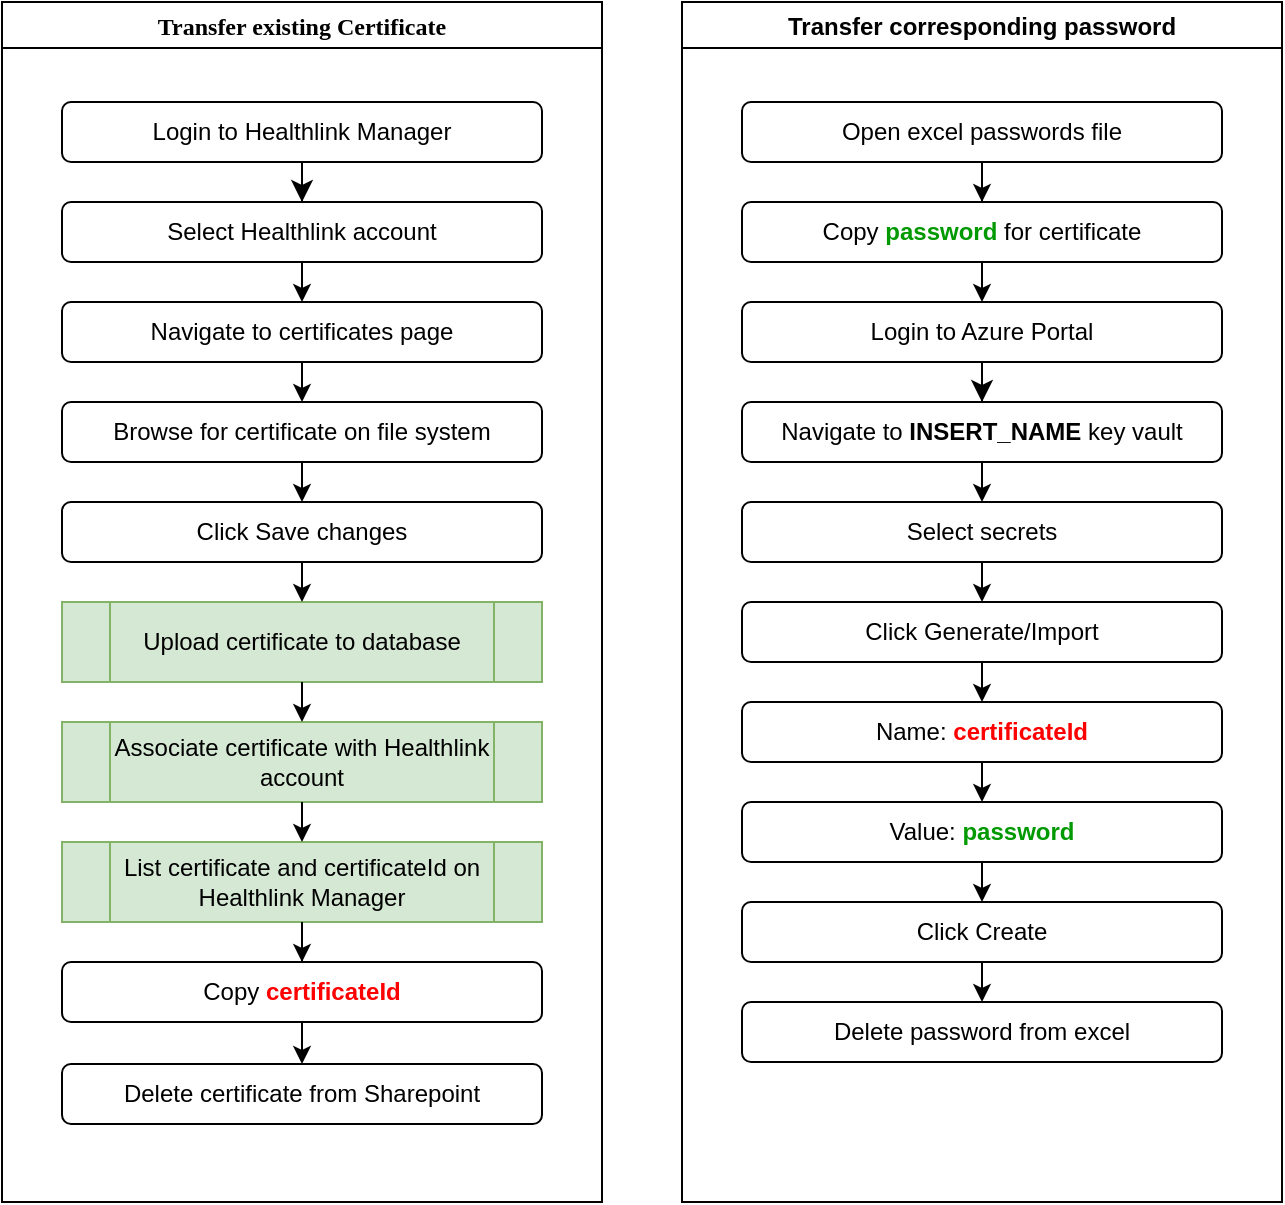 <mxfile version="18.0.5" type="github">
  <diagram id="C5RBs43oDa-KdzZeNtuy" name="Page-1">
    <mxGraphModel dx="964" dy="1866" grid="1" gridSize="10" guides="1" tooltips="1" connect="1" arrows="1" fold="1" page="1" pageScale="1" pageWidth="827" pageHeight="1169" math="0" shadow="0">
      <root>
        <mxCell id="WIyWlLk6GJQsqaUBKTNV-0" />
        <mxCell id="WIyWlLk6GJQsqaUBKTNV-1" parent="WIyWlLk6GJQsqaUBKTNV-0" />
        <mxCell id="wnB78xGuVFcD3B3UjEWW-8" value="Transfer existing Certificate" style="swimlane;fontSize=12;fontFamily=Tahoma;startSize=23;" vertex="1" parent="WIyWlLk6GJQsqaUBKTNV-1">
          <mxGeometry x="100" y="-1120" width="300" height="600" as="geometry" />
        </mxCell>
        <mxCell id="WIyWlLk6GJQsqaUBKTNV-7" value="Select Healthlink account" style="rounded=1;whiteSpace=wrap;html=1;fontSize=12;glass=0;strokeWidth=1;shadow=0;fontFamily=Helvetica;" parent="wnB78xGuVFcD3B3UjEWW-8" vertex="1">
          <mxGeometry x="30" y="100" width="240" height="30" as="geometry" />
        </mxCell>
        <mxCell id="WIyWlLk6GJQsqaUBKTNV-3" value="Login to Healthlink Manager" style="rounded=1;whiteSpace=wrap;html=1;fontSize=12;glass=0;strokeWidth=1;shadow=0;fontFamily=Helvetica;" parent="wnB78xGuVFcD3B3UjEWW-8" vertex="1">
          <mxGeometry x="30" y="50" width="240" height="30" as="geometry" />
        </mxCell>
        <mxCell id="WIyWlLk6GJQsqaUBKTNV-12" value="Navigate to certificates page" style="rounded=1;whiteSpace=wrap;html=1;fontSize=12;glass=0;strokeWidth=1;shadow=0;fontFamily=Helvetica;" parent="wnB78xGuVFcD3B3UjEWW-8" vertex="1">
          <mxGeometry x="30" y="150" width="240" height="30" as="geometry" />
        </mxCell>
        <mxCell id="wnB78xGuVFcD3B3UjEWW-1" style="edgeStyle=none;rounded=0;orthogonalLoop=1;jettySize=auto;html=1;exitX=0.5;exitY=1;exitDx=0;exitDy=0;entryX=0.5;entryY=0;entryDx=0;entryDy=0;fontSize=30;" edge="1" parent="wnB78xGuVFcD3B3UjEWW-8" source="WIyWlLk6GJQsqaUBKTNV-7" target="WIyWlLk6GJQsqaUBKTNV-12">
          <mxGeometry relative="1" as="geometry" />
        </mxCell>
        <mxCell id="WIyWlLk6GJQsqaUBKTNV-11" value="Browse for certificate on file system" style="rounded=1;whiteSpace=wrap;html=1;fontSize=12;glass=0;strokeWidth=1;shadow=0;fontFamily=Helvetica;" parent="wnB78xGuVFcD3B3UjEWW-8" vertex="1">
          <mxGeometry x="30" y="200" width="240" height="30" as="geometry" />
        </mxCell>
        <mxCell id="wnB78xGuVFcD3B3UjEWW-2" value="" style="edgeStyle=none;rounded=0;orthogonalLoop=1;jettySize=auto;html=1;fontSize=30;" edge="1" parent="wnB78xGuVFcD3B3UjEWW-8" source="WIyWlLk6GJQsqaUBKTNV-12" target="WIyWlLk6GJQsqaUBKTNV-11">
          <mxGeometry relative="1" as="geometry" />
        </mxCell>
        <mxCell id="wnB78xGuVFcD3B3UjEWW-0" value="Click Save changes" style="rounded=1;whiteSpace=wrap;html=1;fontSize=12;glass=0;strokeWidth=1;shadow=0;fontFamily=Helvetica;" vertex="1" parent="wnB78xGuVFcD3B3UjEWW-8">
          <mxGeometry x="30" y="250" width="240" height="30" as="geometry" />
        </mxCell>
        <mxCell id="wnB78xGuVFcD3B3UjEWW-3" style="edgeStyle=none;rounded=0;orthogonalLoop=1;jettySize=auto;html=1;exitX=0.5;exitY=1;exitDx=0;exitDy=0;entryX=0.5;entryY=0;entryDx=0;entryDy=0;fontSize=30;" edge="1" parent="wnB78xGuVFcD3B3UjEWW-8" source="WIyWlLk6GJQsqaUBKTNV-11" target="wnB78xGuVFcD3B3UjEWW-0">
          <mxGeometry relative="1" as="geometry" />
        </mxCell>
        <mxCell id="WIyWlLk6GJQsqaUBKTNV-2" value="" style="rounded=0;html=1;jettySize=auto;orthogonalLoop=1;fontSize=11;endArrow=classic;endFill=1;endSize=8;strokeWidth=1;shadow=0;labelBackgroundColor=none;edgeStyle=orthogonalEdgeStyle;" parent="wnB78xGuVFcD3B3UjEWW-8" source="WIyWlLk6GJQsqaUBKTNV-3" target="WIyWlLk6GJQsqaUBKTNV-7" edge="1">
          <mxGeometry relative="1" as="geometry">
            <mxPoint x="110" y="150" as="targetPoint" />
          </mxGeometry>
        </mxCell>
        <mxCell id="wnB78xGuVFcD3B3UjEWW-4" value="Upload certificate to database" style="shape=process;whiteSpace=wrap;html=1;backgroundOutline=1;fontSize=12;fillColor=#d5e8d4;strokeColor=#82b366;fontFamily=Helvetica;" vertex="1" parent="wnB78xGuVFcD3B3UjEWW-8">
          <mxGeometry x="30" y="300" width="240" height="40" as="geometry" />
        </mxCell>
        <mxCell id="wnB78xGuVFcD3B3UjEWW-7" style="edgeStyle=none;rounded=0;orthogonalLoop=1;jettySize=auto;html=1;exitX=0.5;exitY=1;exitDx=0;exitDy=0;fontSize=12;" edge="1" parent="wnB78xGuVFcD3B3UjEWW-8" source="wnB78xGuVFcD3B3UjEWW-0" target="wnB78xGuVFcD3B3UjEWW-4">
          <mxGeometry relative="1" as="geometry" />
        </mxCell>
        <mxCell id="wnB78xGuVFcD3B3UjEWW-5" value="Associate certificate with Healthlink account" style="shape=process;whiteSpace=wrap;html=1;backgroundOutline=1;fontSize=12;fillColor=#d5e8d4;strokeColor=#82b366;fontFamily=Helvetica;" vertex="1" parent="wnB78xGuVFcD3B3UjEWW-8">
          <mxGeometry x="30" y="360" width="240" height="40" as="geometry" />
        </mxCell>
        <mxCell id="wnB78xGuVFcD3B3UjEWW-6" value="" style="edgeStyle=none;rounded=0;orthogonalLoop=1;jettySize=auto;html=1;fontSize=12;" edge="1" parent="wnB78xGuVFcD3B3UjEWW-8" source="wnB78xGuVFcD3B3UjEWW-4" target="wnB78xGuVFcD3B3UjEWW-5">
          <mxGeometry relative="1" as="geometry" />
        </mxCell>
        <mxCell id="wnB78xGuVFcD3B3UjEWW-9" value="List certificate and certificateId on Healthlink Manager" style="shape=process;whiteSpace=wrap;html=1;backgroundOutline=1;fontSize=12;fillColor=#d5e8d4;strokeColor=#82b366;fontFamily=Helvetica;" vertex="1" parent="wnB78xGuVFcD3B3UjEWW-8">
          <mxGeometry x="30" y="420" width="240" height="40" as="geometry" />
        </mxCell>
        <mxCell id="wnB78xGuVFcD3B3UjEWW-10" value="" style="edgeStyle=none;rounded=0;orthogonalLoop=1;jettySize=auto;html=1;fontSize=12;" edge="1" parent="wnB78xGuVFcD3B3UjEWW-8" source="wnB78xGuVFcD3B3UjEWW-5" target="wnB78xGuVFcD3B3UjEWW-9">
          <mxGeometry relative="1" as="geometry" />
        </mxCell>
        <mxCell id="wnB78xGuVFcD3B3UjEWW-63" style="edgeStyle=orthogonalEdgeStyle;rounded=0;orthogonalLoop=1;jettySize=auto;html=1;exitX=0.5;exitY=1;exitDx=0;exitDy=0;entryX=0.5;entryY=0;entryDx=0;entryDy=0;fontFamily=Helvetica;fontSize=12;fontColor=#009900;endArrow=classic;endFill=1;" edge="1" parent="wnB78xGuVFcD3B3UjEWW-8" source="wnB78xGuVFcD3B3UjEWW-31" target="wnB78xGuVFcD3B3UjEWW-62">
          <mxGeometry relative="1" as="geometry" />
        </mxCell>
        <mxCell id="wnB78xGuVFcD3B3UjEWW-31" value="Copy &lt;font color=&quot;#FF0000&quot;&gt;&lt;b&gt;certificateId&lt;/b&gt;&lt;/font&gt;" style="whiteSpace=wrap;html=1;fontFamily=Helvetica;rounded=1;" vertex="1" parent="wnB78xGuVFcD3B3UjEWW-8">
          <mxGeometry x="30" y="480" width="240" height="30" as="geometry" />
        </mxCell>
        <mxCell id="wnB78xGuVFcD3B3UjEWW-32" value="" style="edgeStyle=orthogonalEdgeStyle;rounded=0;orthogonalLoop=1;jettySize=auto;html=1;fontSize=12;endArrow=classic;endFill=1;" edge="1" parent="wnB78xGuVFcD3B3UjEWW-8" source="wnB78xGuVFcD3B3UjEWW-9" target="wnB78xGuVFcD3B3UjEWW-31">
          <mxGeometry relative="1" as="geometry" />
        </mxCell>
        <mxCell id="wnB78xGuVFcD3B3UjEWW-62" value="Delete certificate from Sharepoint" style="rounded=1;whiteSpace=wrap;html=1;fontSize=12;glass=0;strokeWidth=1;shadow=0;fontFamily=Helvetica;" vertex="1" parent="wnB78xGuVFcD3B3UjEWW-8">
          <mxGeometry x="30" y="531" width="240" height="30" as="geometry" />
        </mxCell>
        <mxCell id="wnB78xGuVFcD3B3UjEWW-33" value="Transfer corresponding password" style="swimlane;fontSize=12;" vertex="1" parent="WIyWlLk6GJQsqaUBKTNV-1">
          <mxGeometry x="440" y="-1120" width="300" height="600" as="geometry" />
        </mxCell>
        <mxCell id="wnB78xGuVFcD3B3UjEWW-34" value="Navigate to &lt;b&gt;INSERT_NAME &lt;/b&gt;key vault&lt;b&gt;&lt;br&gt;&lt;/b&gt;" style="rounded=1;whiteSpace=wrap;html=1;fontSize=12;glass=0;strokeWidth=1;shadow=0;fontFamily=Helvetica;" vertex="1" parent="wnB78xGuVFcD3B3UjEWW-33">
          <mxGeometry x="30" y="200" width="240" height="30" as="geometry" />
        </mxCell>
        <mxCell id="wnB78xGuVFcD3B3UjEWW-35" value="Login to Azure Portal" style="rounded=1;whiteSpace=wrap;html=1;fontSize=12;glass=0;strokeWidth=1;shadow=0;fontFamily=Helvetica;" vertex="1" parent="wnB78xGuVFcD3B3UjEWW-33">
          <mxGeometry x="30" y="150" width="240" height="30" as="geometry" />
        </mxCell>
        <mxCell id="wnB78xGuVFcD3B3UjEWW-36" value="Select secrets" style="rounded=1;whiteSpace=wrap;html=1;fontSize=12;glass=0;strokeWidth=1;shadow=0;fontFamily=Helvetica;" vertex="1" parent="wnB78xGuVFcD3B3UjEWW-33">
          <mxGeometry x="30" y="250" width="240" height="30" as="geometry" />
        </mxCell>
        <mxCell id="wnB78xGuVFcD3B3UjEWW-37" style="edgeStyle=none;rounded=0;orthogonalLoop=1;jettySize=auto;html=1;exitX=0.5;exitY=1;exitDx=0;exitDy=0;entryX=0.5;entryY=0;entryDx=0;entryDy=0;fontSize=30;" edge="1" parent="wnB78xGuVFcD3B3UjEWW-33" source="wnB78xGuVFcD3B3UjEWW-34" target="wnB78xGuVFcD3B3UjEWW-36">
          <mxGeometry relative="1" as="geometry" />
        </mxCell>
        <mxCell id="wnB78xGuVFcD3B3UjEWW-38" value="Click Generate/Import" style="rounded=1;whiteSpace=wrap;html=1;fontSize=12;glass=0;strokeWidth=1;shadow=0;fontFamily=Helvetica;" vertex="1" parent="wnB78xGuVFcD3B3UjEWW-33">
          <mxGeometry x="30" y="300" width="240" height="30" as="geometry" />
        </mxCell>
        <mxCell id="wnB78xGuVFcD3B3UjEWW-39" value="" style="edgeStyle=none;rounded=0;orthogonalLoop=1;jettySize=auto;html=1;fontSize=30;" edge="1" parent="wnB78xGuVFcD3B3UjEWW-33" source="wnB78xGuVFcD3B3UjEWW-36" target="wnB78xGuVFcD3B3UjEWW-38">
          <mxGeometry relative="1" as="geometry" />
        </mxCell>
        <mxCell id="wnB78xGuVFcD3B3UjEWW-40" value="Name: &lt;b&gt;&lt;font color=&quot;#FF0000&quot;&gt;certificateId&lt;/font&gt;&lt;/b&gt;" style="rounded=1;whiteSpace=wrap;html=1;fontSize=12;glass=0;strokeWidth=1;shadow=0;fontFamily=Helvetica;" vertex="1" parent="wnB78xGuVFcD3B3UjEWW-33">
          <mxGeometry x="30" y="350" width="240" height="30" as="geometry" />
        </mxCell>
        <mxCell id="wnB78xGuVFcD3B3UjEWW-41" style="edgeStyle=none;rounded=0;orthogonalLoop=1;jettySize=auto;html=1;exitX=0.5;exitY=1;exitDx=0;exitDy=0;entryX=0.5;entryY=0;entryDx=0;entryDy=0;fontSize=30;" edge="1" parent="wnB78xGuVFcD3B3UjEWW-33" source="wnB78xGuVFcD3B3UjEWW-38" target="wnB78xGuVFcD3B3UjEWW-40">
          <mxGeometry relative="1" as="geometry" />
        </mxCell>
        <mxCell id="wnB78xGuVFcD3B3UjEWW-42" value="" style="rounded=0;html=1;jettySize=auto;orthogonalLoop=1;fontSize=11;endArrow=classic;endFill=1;endSize=8;strokeWidth=1;shadow=0;labelBackgroundColor=none;edgeStyle=orthogonalEdgeStyle;" edge="1" parent="wnB78xGuVFcD3B3UjEWW-33" source="wnB78xGuVFcD3B3UjEWW-35" target="wnB78xGuVFcD3B3UjEWW-34">
          <mxGeometry relative="1" as="geometry">
            <mxPoint x="110" y="343" as="targetPoint" />
          </mxGeometry>
        </mxCell>
        <mxCell id="wnB78xGuVFcD3B3UjEWW-44" style="edgeStyle=none;rounded=0;orthogonalLoop=1;jettySize=auto;html=1;exitX=0.5;exitY=1;exitDx=0;exitDy=0;fontSize=12;entryX=0.5;entryY=0;entryDx=0;entryDy=0;" edge="1" parent="wnB78xGuVFcD3B3UjEWW-33" source="wnB78xGuVFcD3B3UjEWW-40" target="wnB78xGuVFcD3B3UjEWW-54">
          <mxGeometry relative="1" as="geometry">
            <mxPoint x="140" y="493.0" as="targetPoint" />
          </mxGeometry>
        </mxCell>
        <mxCell id="wnB78xGuVFcD3B3UjEWW-60" style="edgeStyle=orthogonalEdgeStyle;rounded=0;orthogonalLoop=1;jettySize=auto;html=1;exitX=0.5;exitY=1;exitDx=0;exitDy=0;entryX=0.5;entryY=0;entryDx=0;entryDy=0;fontFamily=Lucida Console;fontSize=12;fontColor=#009900;endArrow=classic;endFill=1;" edge="1" parent="wnB78xGuVFcD3B3UjEWW-33" source="wnB78xGuVFcD3B3UjEWW-54" target="wnB78xGuVFcD3B3UjEWW-59">
          <mxGeometry relative="1" as="geometry" />
        </mxCell>
        <mxCell id="wnB78xGuVFcD3B3UjEWW-54" value="Value: &lt;font color=&quot;#009900&quot;&gt;&lt;b&gt;password&lt;/b&gt;&lt;/font&gt;" style="rounded=1;whiteSpace=wrap;html=1;fontSize=12;glass=0;strokeWidth=1;shadow=0;fontFamily=Helvetica;" vertex="1" parent="wnB78xGuVFcD3B3UjEWW-33">
          <mxGeometry x="30" y="400" width="240" height="30" as="geometry" />
        </mxCell>
        <mxCell id="wnB78xGuVFcD3B3UjEWW-57" style="edgeStyle=orthogonalEdgeStyle;rounded=0;orthogonalLoop=1;jettySize=auto;html=1;exitX=0.5;exitY=1;exitDx=0;exitDy=0;fontFamily=Lucida Console;fontSize=12;endArrow=classic;endFill=1;" edge="1" parent="wnB78xGuVFcD3B3UjEWW-33" source="wnB78xGuVFcD3B3UjEWW-55" target="wnB78xGuVFcD3B3UjEWW-56">
          <mxGeometry relative="1" as="geometry" />
        </mxCell>
        <mxCell id="wnB78xGuVFcD3B3UjEWW-55" value="Open excel passwords file" style="rounded=1;whiteSpace=wrap;html=1;fontSize=12;glass=0;strokeWidth=1;shadow=0;fontFamily=Helvetica;" vertex="1" parent="wnB78xGuVFcD3B3UjEWW-33">
          <mxGeometry x="30" y="50" width="240" height="30" as="geometry" />
        </mxCell>
        <mxCell id="wnB78xGuVFcD3B3UjEWW-58" style="edgeStyle=orthogonalEdgeStyle;rounded=0;orthogonalLoop=1;jettySize=auto;html=1;exitX=0.5;exitY=1;exitDx=0;exitDy=0;entryX=0.5;entryY=0;entryDx=0;entryDy=0;fontFamily=Lucida Console;fontSize=12;endArrow=classic;endFill=1;" edge="1" parent="wnB78xGuVFcD3B3UjEWW-33" source="wnB78xGuVFcD3B3UjEWW-56" target="wnB78xGuVFcD3B3UjEWW-35">
          <mxGeometry relative="1" as="geometry" />
        </mxCell>
        <mxCell id="wnB78xGuVFcD3B3UjEWW-56" value="Copy &lt;font color=&quot;#009900&quot;&gt;&lt;b&gt;password &lt;/b&gt;&lt;/font&gt;for certificate" style="rounded=1;whiteSpace=wrap;html=1;fontSize=12;glass=0;strokeWidth=1;shadow=0;fontFamily=Helvetica;" vertex="1" parent="wnB78xGuVFcD3B3UjEWW-33">
          <mxGeometry x="30" y="100" width="240" height="30" as="geometry" />
        </mxCell>
        <mxCell id="wnB78xGuVFcD3B3UjEWW-64" style="edgeStyle=orthogonalEdgeStyle;rounded=0;orthogonalLoop=1;jettySize=auto;html=1;exitX=0.5;exitY=1;exitDx=0;exitDy=0;entryX=0.5;entryY=0;entryDx=0;entryDy=0;fontFamily=Helvetica;fontSize=12;fontColor=#009900;endArrow=classic;endFill=1;" edge="1" parent="wnB78xGuVFcD3B3UjEWW-33" source="wnB78xGuVFcD3B3UjEWW-59" target="wnB78xGuVFcD3B3UjEWW-61">
          <mxGeometry relative="1" as="geometry" />
        </mxCell>
        <mxCell id="wnB78xGuVFcD3B3UjEWW-59" value="Click Create" style="rounded=1;whiteSpace=wrap;html=1;fontSize=12;glass=0;strokeWidth=1;shadow=0;fontFamily=Helvetica;" vertex="1" parent="wnB78xGuVFcD3B3UjEWW-33">
          <mxGeometry x="30" y="450" width="240" height="30" as="geometry" />
        </mxCell>
        <mxCell id="wnB78xGuVFcD3B3UjEWW-61" value="Delete password from excel" style="rounded=1;whiteSpace=wrap;html=1;fontSize=12;glass=0;strokeWidth=1;shadow=0;fontFamily=Helvetica;" vertex="1" parent="wnB78xGuVFcD3B3UjEWW-33">
          <mxGeometry x="30" y="500" width="240" height="30" as="geometry" />
        </mxCell>
      </root>
    </mxGraphModel>
  </diagram>
</mxfile>
